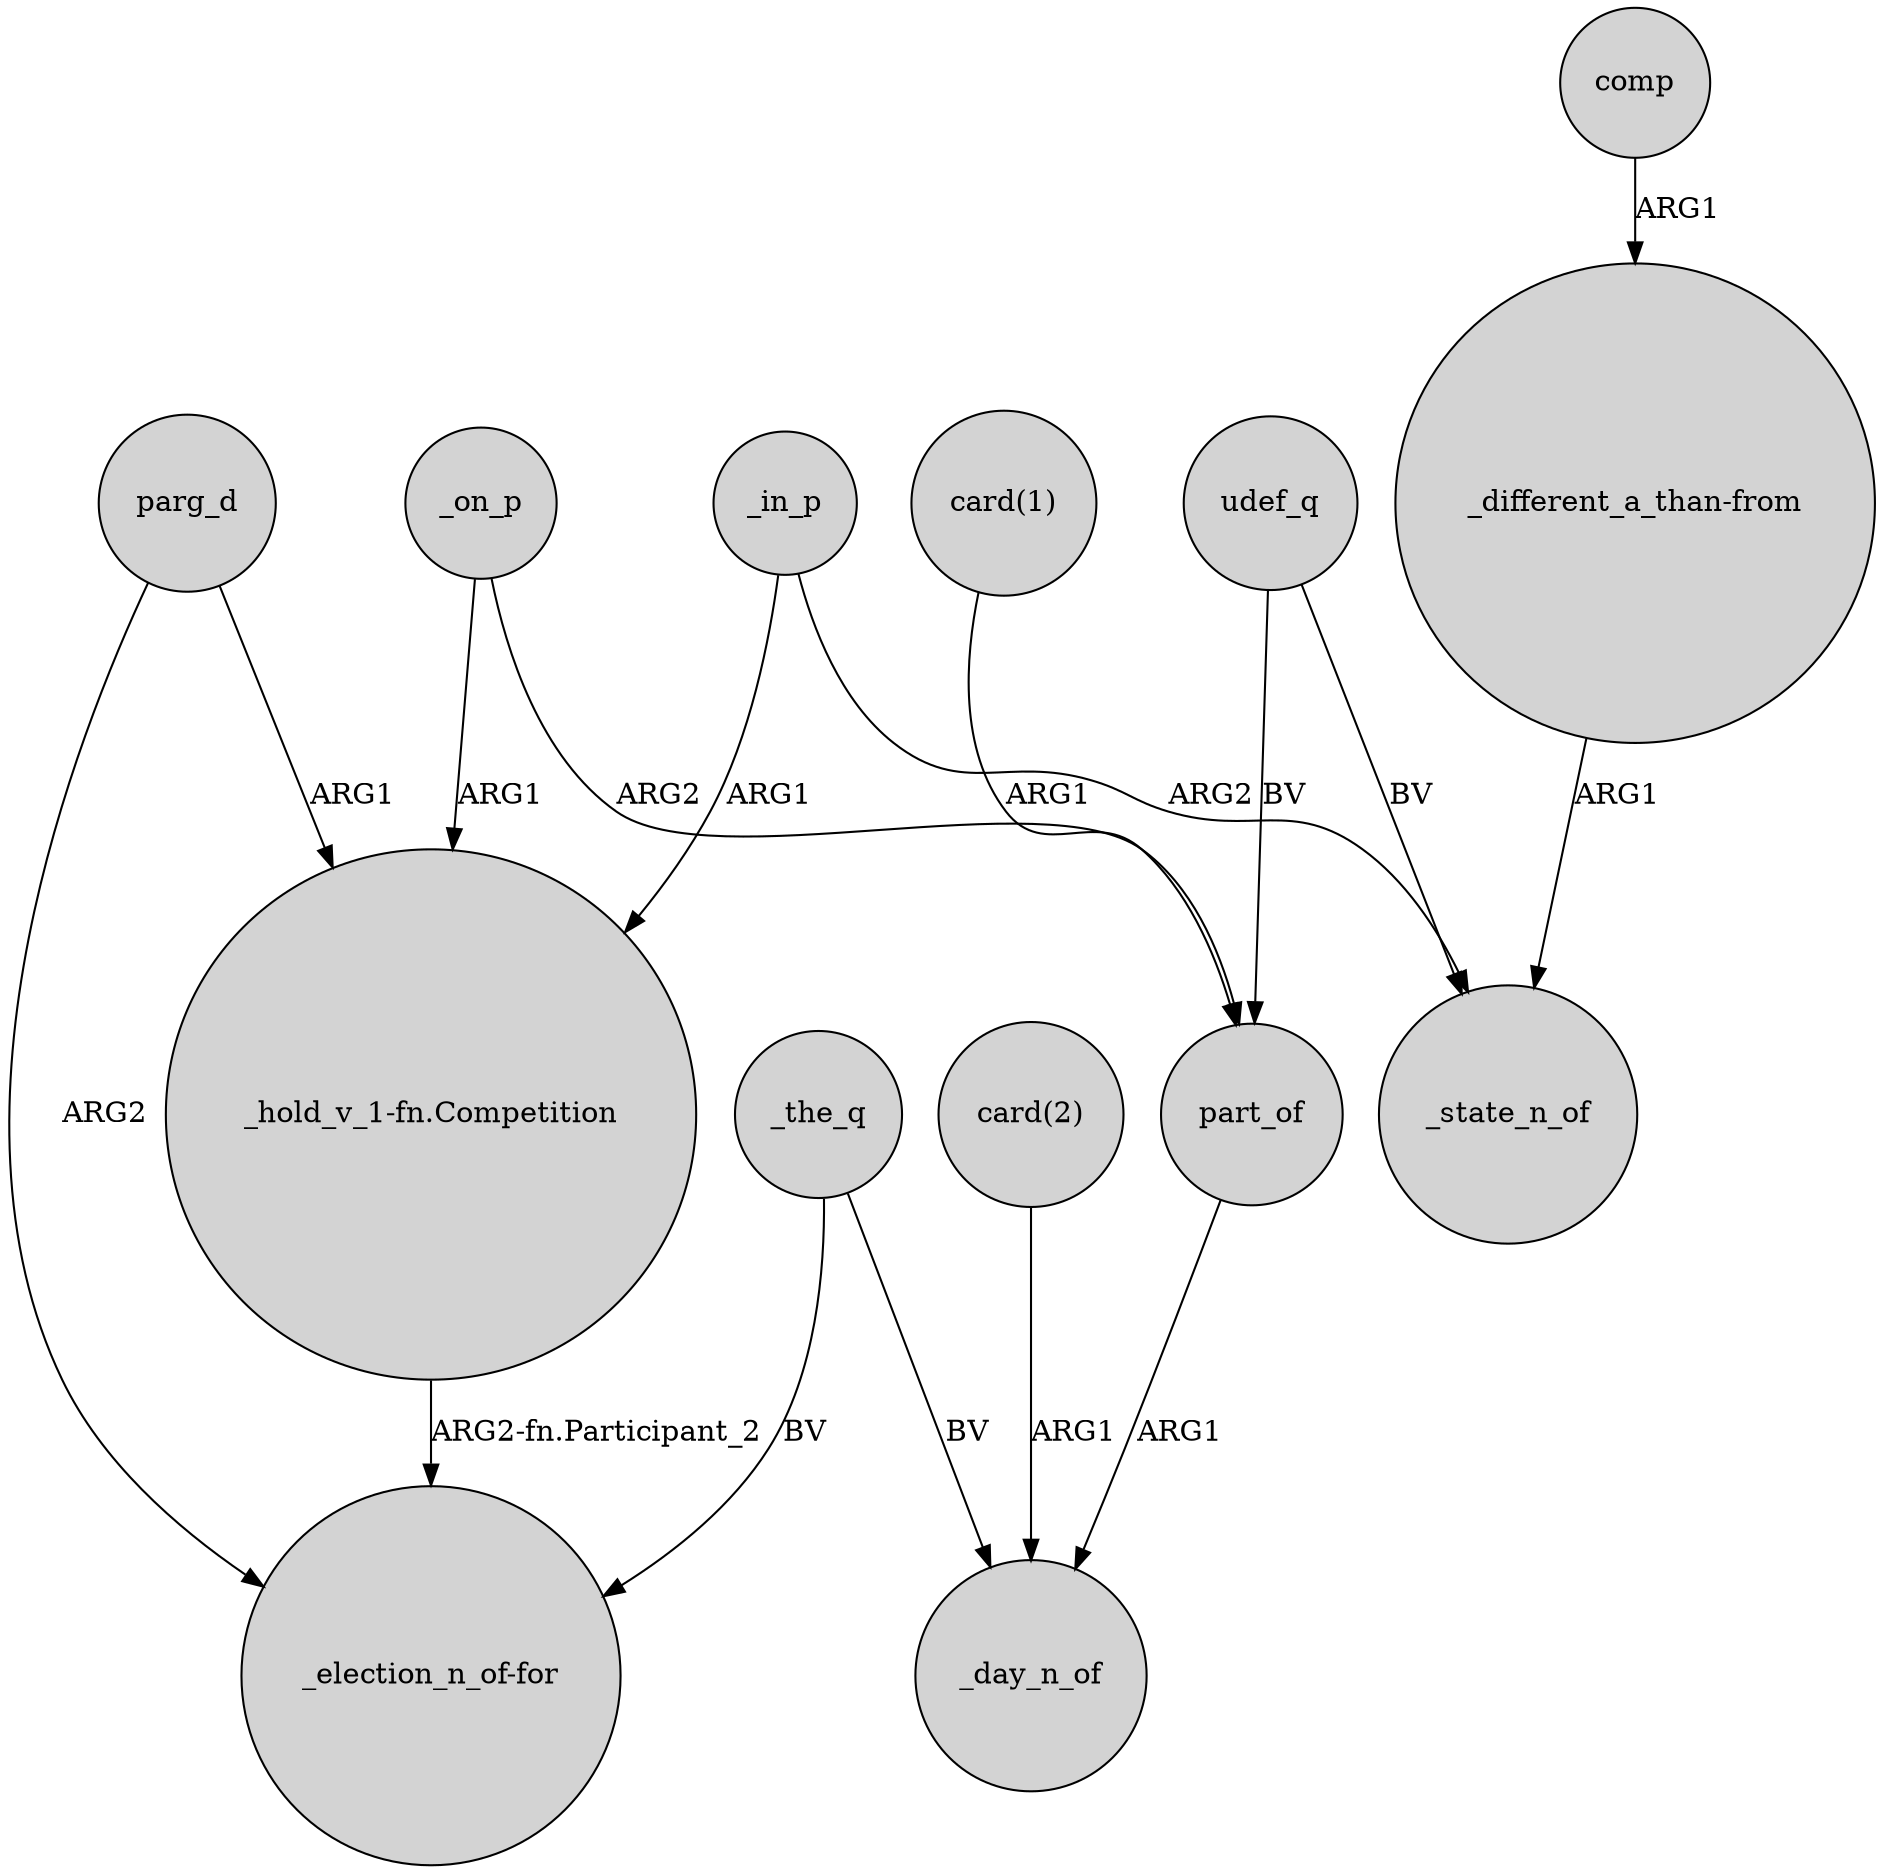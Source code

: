 digraph {
	node [shape=circle style=filled]
	_the_q -> "_election_n_of-for" [label=BV]
	"card(2)" -> _day_n_of [label=ARG1]
	parg_d -> "_hold_v_1-fn.Competition" [label=ARG1]
	_the_q -> _day_n_of [label=BV]
	parg_d -> "_election_n_of-for" [label=ARG2]
	_on_p -> "_hold_v_1-fn.Competition" [label=ARG1]
	part_of -> _day_n_of [label=ARG1]
	"card(1)" -> part_of [label=ARG1]
	_in_p -> _state_n_of [label=ARG2]
	_on_p -> part_of [label=ARG2]
	udef_q -> part_of [label=BV]
	"_different_a_than-from" -> _state_n_of [label=ARG1]
	udef_q -> _state_n_of [label=BV]
	comp -> "_different_a_than-from" [label=ARG1]
	_in_p -> "_hold_v_1-fn.Competition" [label=ARG1]
	"_hold_v_1-fn.Competition" -> "_election_n_of-for" [label="ARG2-fn.Participant_2"]
}
